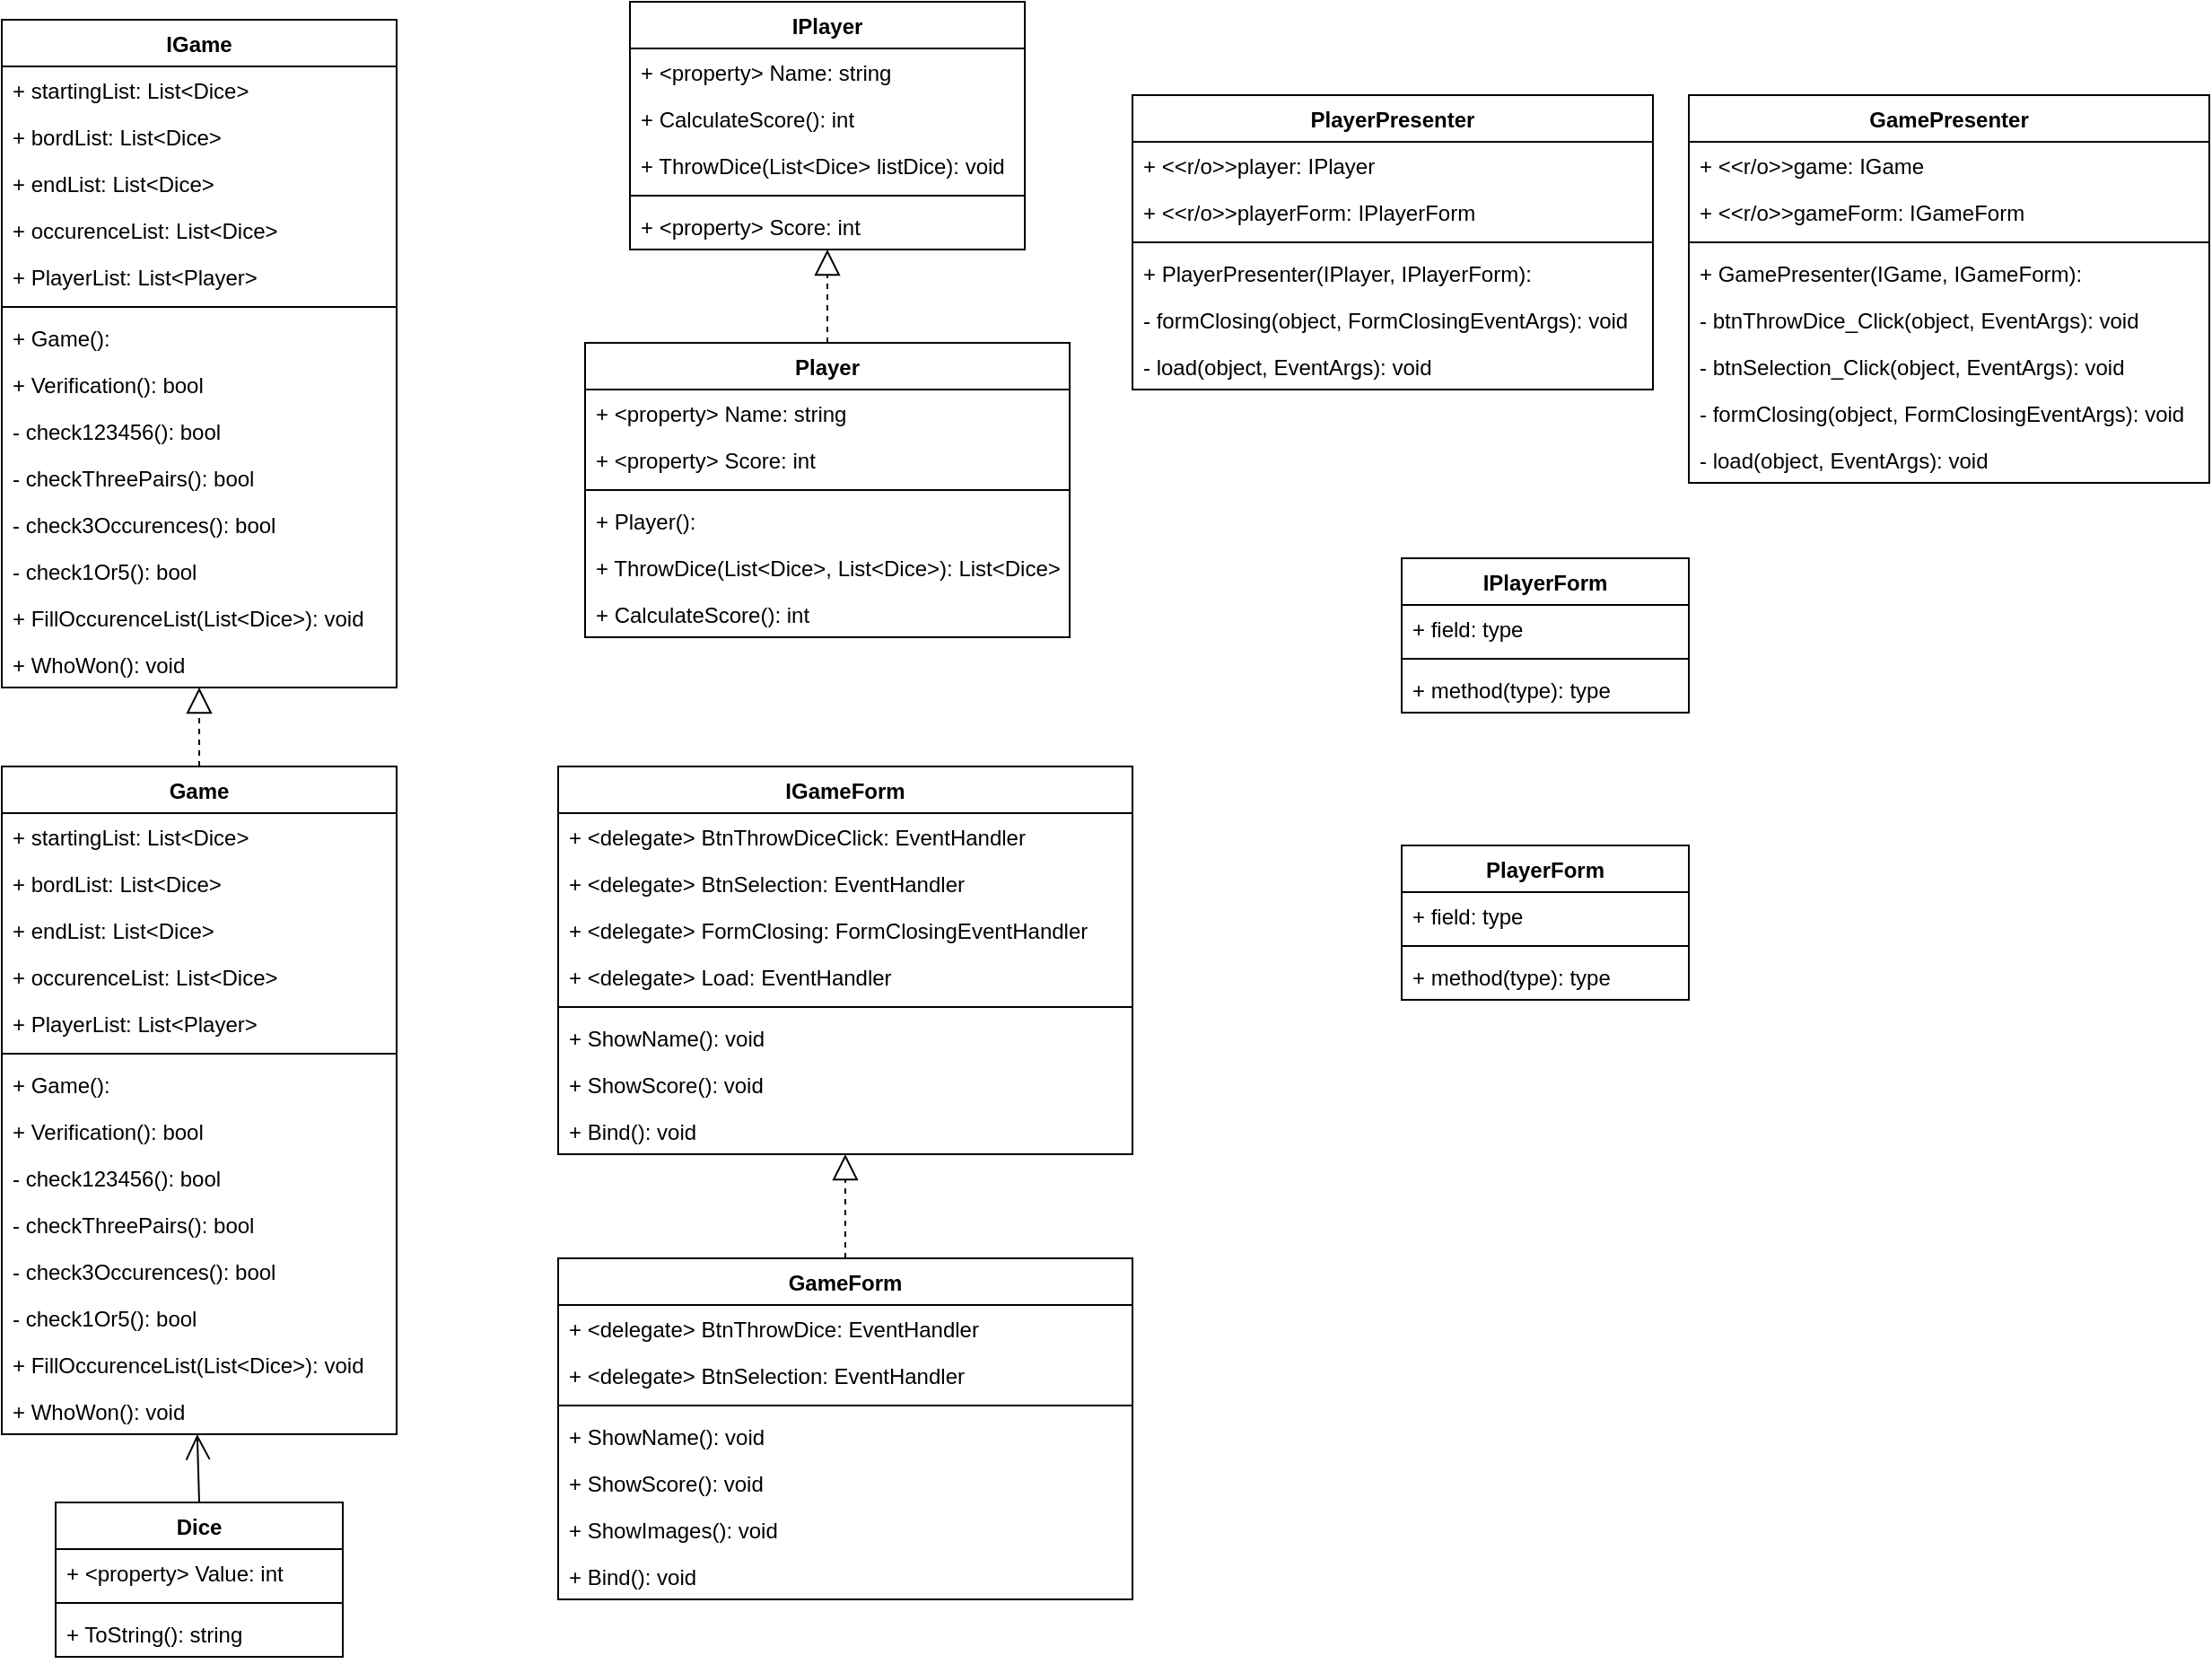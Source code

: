 <mxfile version="13.8.8" type="github">
  <diagram id="qQfjfm-oHS9DH0eHqmXs" name="Page-1">
    <mxGraphModel dx="2272" dy="772" grid="1" gridSize="10" guides="1" tooltips="1" connect="1" arrows="1" fold="1" page="1" pageScale="1" pageWidth="850" pageHeight="1100" math="0" shadow="0">
      <root>
        <mxCell id="0" />
        <mxCell id="1" parent="0" />
        <mxCell id="DK98vXySTi38gPI4KngA-1" value="Player" style="swimlane;fontStyle=1;align=center;verticalAlign=top;childLayout=stackLayout;horizontal=1;startSize=26;horizontalStack=0;resizeParent=1;resizeParentMax=0;resizeLast=0;collapsible=1;marginBottom=0;" parent="1" vertex="1">
          <mxGeometry x="-5" y="230" width="270" height="164" as="geometry" />
        </mxCell>
        <mxCell id="MCRDOAd1EBx_gKs5K0gs-5" value="+ &lt;property&gt; Name: string" style="text;strokeColor=none;fillColor=none;align=left;verticalAlign=top;spacingLeft=4;spacingRight=4;overflow=hidden;rotatable=0;points=[[0,0.5],[1,0.5]];portConstraint=eastwest;" parent="DK98vXySTi38gPI4KngA-1" vertex="1">
          <mxGeometry y="26" width="270" height="26" as="geometry" />
        </mxCell>
        <mxCell id="MCRDOAd1EBx_gKs5K0gs-8" value="+ &lt;property&gt; Score: int" style="text;strokeColor=none;fillColor=none;align=left;verticalAlign=top;spacingLeft=4;spacingRight=4;overflow=hidden;rotatable=0;points=[[0,0.5],[1,0.5]];portConstraint=eastwest;" parent="DK98vXySTi38gPI4KngA-1" vertex="1">
          <mxGeometry y="52" width="270" height="26" as="geometry" />
        </mxCell>
        <mxCell id="DK98vXySTi38gPI4KngA-3" value="" style="line;strokeWidth=1;fillColor=none;align=left;verticalAlign=middle;spacingTop=-1;spacingLeft=3;spacingRight=3;rotatable=0;labelPosition=right;points=[];portConstraint=eastwest;" parent="DK98vXySTi38gPI4KngA-1" vertex="1">
          <mxGeometry y="78" width="270" height="8" as="geometry" />
        </mxCell>
        <mxCell id="9WDeXMwAegVQmqadnwLU-5" value="+ Player(): " style="text;strokeColor=none;fillColor=none;align=left;verticalAlign=top;spacingLeft=4;spacingRight=4;overflow=hidden;rotatable=0;points=[[0,0.5],[1,0.5]];portConstraint=eastwest;" vertex="1" parent="DK98vXySTi38gPI4KngA-1">
          <mxGeometry y="86" width="270" height="26" as="geometry" />
        </mxCell>
        <mxCell id="DK98vXySTi38gPI4KngA-4" value="+ ThrowDice(List&lt;Dice&gt;, List&lt;Dice&gt;): List&lt;Dice&gt;" style="text;strokeColor=none;fillColor=none;align=left;verticalAlign=top;spacingLeft=4;spacingRight=4;overflow=hidden;rotatable=0;points=[[0,0.5],[1,0.5]];portConstraint=eastwest;" parent="DK98vXySTi38gPI4KngA-1" vertex="1">
          <mxGeometry y="112" width="270" height="26" as="geometry" />
        </mxCell>
        <mxCell id="MCRDOAd1EBx_gKs5K0gs-7" value="+ CalculateScore(): int" style="text;strokeColor=none;fillColor=none;align=left;verticalAlign=top;spacingLeft=4;spacingRight=4;overflow=hidden;rotatable=0;points=[[0,0.5],[1,0.5]];portConstraint=eastwest;" parent="DK98vXySTi38gPI4KngA-1" vertex="1">
          <mxGeometry y="138" width="270" height="26" as="geometry" />
        </mxCell>
        <mxCell id="DK98vXySTi38gPI4KngA-5" value="IPlayerForm" style="swimlane;fontStyle=1;align=center;verticalAlign=top;childLayout=stackLayout;horizontal=1;startSize=26;horizontalStack=0;resizeParent=1;resizeParentMax=0;resizeLast=0;collapsible=1;marginBottom=0;" parent="1" vertex="1">
          <mxGeometry x="450" y="350" width="160" height="86" as="geometry" />
        </mxCell>
        <mxCell id="DK98vXySTi38gPI4KngA-6" value="+ field: type" style="text;strokeColor=none;fillColor=none;align=left;verticalAlign=top;spacingLeft=4;spacingRight=4;overflow=hidden;rotatable=0;points=[[0,0.5],[1,0.5]];portConstraint=eastwest;" parent="DK98vXySTi38gPI4KngA-5" vertex="1">
          <mxGeometry y="26" width="160" height="26" as="geometry" />
        </mxCell>
        <mxCell id="DK98vXySTi38gPI4KngA-7" value="" style="line;strokeWidth=1;fillColor=none;align=left;verticalAlign=middle;spacingTop=-1;spacingLeft=3;spacingRight=3;rotatable=0;labelPosition=right;points=[];portConstraint=eastwest;" parent="DK98vXySTi38gPI4KngA-5" vertex="1">
          <mxGeometry y="52" width="160" height="8" as="geometry" />
        </mxCell>
        <mxCell id="DK98vXySTi38gPI4KngA-8" value="+ method(type): type" style="text;strokeColor=none;fillColor=none;align=left;verticalAlign=top;spacingLeft=4;spacingRight=4;overflow=hidden;rotatable=0;points=[[0,0.5],[1,0.5]];portConstraint=eastwest;" parent="DK98vXySTi38gPI4KngA-5" vertex="1">
          <mxGeometry y="60" width="160" height="26" as="geometry" />
        </mxCell>
        <mxCell id="DK98vXySTi38gPI4KngA-9" value="Dice" style="swimlane;fontStyle=1;align=center;verticalAlign=top;childLayout=stackLayout;horizontal=1;startSize=26;horizontalStack=0;resizeParent=1;resizeParentMax=0;resizeLast=0;collapsible=1;marginBottom=0;" parent="1" vertex="1">
          <mxGeometry x="-300" y="876" width="160" height="86" as="geometry" />
        </mxCell>
        <mxCell id="DK98vXySTi38gPI4KngA-10" value="+ &lt;property&gt; Value: int" style="text;strokeColor=none;fillColor=none;align=left;verticalAlign=top;spacingLeft=4;spacingRight=4;overflow=hidden;rotatable=0;points=[[0,0.5],[1,0.5]];portConstraint=eastwest;" parent="DK98vXySTi38gPI4KngA-9" vertex="1">
          <mxGeometry y="26" width="160" height="26" as="geometry" />
        </mxCell>
        <mxCell id="DK98vXySTi38gPI4KngA-11" value="" style="line;strokeWidth=1;fillColor=none;align=left;verticalAlign=middle;spacingTop=-1;spacingLeft=3;spacingRight=3;rotatable=0;labelPosition=right;points=[];portConstraint=eastwest;" parent="DK98vXySTi38gPI4KngA-9" vertex="1">
          <mxGeometry y="52" width="160" height="8" as="geometry" />
        </mxCell>
        <mxCell id="DK98vXySTi38gPI4KngA-12" value="+ ToString(): string" style="text;strokeColor=none;fillColor=none;align=left;verticalAlign=top;spacingLeft=4;spacingRight=4;overflow=hidden;rotatable=0;points=[[0,0.5],[1,0.5]];portConstraint=eastwest;" parent="DK98vXySTi38gPI4KngA-9" vertex="1">
          <mxGeometry y="60" width="160" height="26" as="geometry" />
        </mxCell>
        <mxCell id="DK98vXySTi38gPI4KngA-21" value="IGameForm" style="swimlane;fontStyle=1;align=center;verticalAlign=top;childLayout=stackLayout;horizontal=1;startSize=26;horizontalStack=0;resizeParent=1;resizeParentMax=0;resizeLast=0;collapsible=1;marginBottom=0;" parent="1" vertex="1">
          <mxGeometry x="-20" y="466" width="320" height="216" as="geometry" />
        </mxCell>
        <mxCell id="DK98vXySTi38gPI4KngA-22" value="+ &lt;delegate&gt; BtnThrowDiceClick: EventHandler" style="text;strokeColor=none;fillColor=none;align=left;verticalAlign=top;spacingLeft=4;spacingRight=4;overflow=hidden;rotatable=0;points=[[0,0.5],[1,0.5]];portConstraint=eastwest;" parent="DK98vXySTi38gPI4KngA-21" vertex="1">
          <mxGeometry y="26" width="320" height="26" as="geometry" />
        </mxCell>
        <mxCell id="9WDeXMwAegVQmqadnwLU-35" value="+ &lt;delegate&gt; BtnSelection: EventHandler" style="text;strokeColor=none;fillColor=none;align=left;verticalAlign=top;spacingLeft=4;spacingRight=4;overflow=hidden;rotatable=0;points=[[0,0.5],[1,0.5]];portConstraint=eastwest;" vertex="1" parent="DK98vXySTi38gPI4KngA-21">
          <mxGeometry y="52" width="320" height="26" as="geometry" />
        </mxCell>
        <mxCell id="9WDeXMwAegVQmqadnwLU-33" value="+ &lt;delegate&gt; FormClosing: FormClosingEventHandler" style="text;strokeColor=none;fillColor=none;align=left;verticalAlign=top;spacingLeft=4;spacingRight=4;overflow=hidden;rotatable=0;points=[[0,0.5],[1,0.5]];portConstraint=eastwest;" vertex="1" parent="DK98vXySTi38gPI4KngA-21">
          <mxGeometry y="78" width="320" height="26" as="geometry" />
        </mxCell>
        <mxCell id="9WDeXMwAegVQmqadnwLU-34" value="+ &lt;delegate&gt; Load: EventHandler" style="text;strokeColor=none;fillColor=none;align=left;verticalAlign=top;spacingLeft=4;spacingRight=4;overflow=hidden;rotatable=0;points=[[0,0.5],[1,0.5]];portConstraint=eastwest;" vertex="1" parent="DK98vXySTi38gPI4KngA-21">
          <mxGeometry y="104" width="320" height="26" as="geometry" />
        </mxCell>
        <mxCell id="DK98vXySTi38gPI4KngA-23" value="" style="line;strokeWidth=1;fillColor=none;align=left;verticalAlign=middle;spacingTop=-1;spacingLeft=3;spacingRight=3;rotatable=0;labelPosition=right;points=[];portConstraint=eastwest;" parent="DK98vXySTi38gPI4KngA-21" vertex="1">
          <mxGeometry y="130" width="320" height="8" as="geometry" />
        </mxCell>
        <mxCell id="DK98vXySTi38gPI4KngA-24" value="+ ShowName(): void" style="text;strokeColor=none;fillColor=none;align=left;verticalAlign=top;spacingLeft=4;spacingRight=4;overflow=hidden;rotatable=0;points=[[0,0.5],[1,0.5]];portConstraint=eastwest;" parent="DK98vXySTi38gPI4KngA-21" vertex="1">
          <mxGeometry y="138" width="320" height="26" as="geometry" />
        </mxCell>
        <mxCell id="9WDeXMwAegVQmqadnwLU-36" value="+ ShowScore(): void" style="text;strokeColor=none;fillColor=none;align=left;verticalAlign=top;spacingLeft=4;spacingRight=4;overflow=hidden;rotatable=0;points=[[0,0.5],[1,0.5]];portConstraint=eastwest;" vertex="1" parent="DK98vXySTi38gPI4KngA-21">
          <mxGeometry y="164" width="320" height="26" as="geometry" />
        </mxCell>
        <mxCell id="9WDeXMwAegVQmqadnwLU-57" value="+ Bind(): void" style="text;strokeColor=none;fillColor=none;align=left;verticalAlign=top;spacingLeft=4;spacingRight=4;overflow=hidden;rotatable=0;points=[[0,0.5],[1,0.5]];portConstraint=eastwest;" vertex="1" parent="DK98vXySTi38gPI4KngA-21">
          <mxGeometry y="190" width="320" height="26" as="geometry" />
        </mxCell>
        <mxCell id="DK98vXySTi38gPI4KngA-25" value="PlayerForm" style="swimlane;fontStyle=1;align=center;verticalAlign=top;childLayout=stackLayout;horizontal=1;startSize=26;horizontalStack=0;resizeParent=1;resizeParentMax=0;resizeLast=0;collapsible=1;marginBottom=0;" parent="1" vertex="1">
          <mxGeometry x="450" y="510" width="160" height="86" as="geometry" />
        </mxCell>
        <mxCell id="DK98vXySTi38gPI4KngA-26" value="+ field: type" style="text;strokeColor=none;fillColor=none;align=left;verticalAlign=top;spacingLeft=4;spacingRight=4;overflow=hidden;rotatable=0;points=[[0,0.5],[1,0.5]];portConstraint=eastwest;" parent="DK98vXySTi38gPI4KngA-25" vertex="1">
          <mxGeometry y="26" width="160" height="26" as="geometry" />
        </mxCell>
        <mxCell id="DK98vXySTi38gPI4KngA-27" value="" style="line;strokeWidth=1;fillColor=none;align=left;verticalAlign=middle;spacingTop=-1;spacingLeft=3;spacingRight=3;rotatable=0;labelPosition=right;points=[];portConstraint=eastwest;" parent="DK98vXySTi38gPI4KngA-25" vertex="1">
          <mxGeometry y="52" width="160" height="8" as="geometry" />
        </mxCell>
        <mxCell id="DK98vXySTi38gPI4KngA-28" value="+ method(type): type" style="text;strokeColor=none;fillColor=none;align=left;verticalAlign=top;spacingLeft=4;spacingRight=4;overflow=hidden;rotatable=0;points=[[0,0.5],[1,0.5]];portConstraint=eastwest;" parent="DK98vXySTi38gPI4KngA-25" vertex="1">
          <mxGeometry y="60" width="160" height="26" as="geometry" />
        </mxCell>
        <mxCell id="DK98vXySTi38gPI4KngA-33" value="IPlayer" style="swimlane;fontStyle=1;align=center;verticalAlign=top;childLayout=stackLayout;horizontal=1;startSize=26;horizontalStack=0;resizeParent=1;resizeParentMax=0;resizeLast=0;collapsible=1;marginBottom=0;" parent="1" vertex="1">
          <mxGeometry x="20" y="40" width="220" height="138" as="geometry" />
        </mxCell>
        <mxCell id="MCRDOAd1EBx_gKs5K0gs-9" value="+ &lt;property&gt; Name: string" style="text;strokeColor=none;fillColor=none;align=left;verticalAlign=top;spacingLeft=4;spacingRight=4;overflow=hidden;rotatable=0;points=[[0,0.5],[1,0.5]];portConstraint=eastwest;" parent="DK98vXySTi38gPI4KngA-33" vertex="1">
          <mxGeometry y="26" width="220" height="26" as="geometry" />
        </mxCell>
        <mxCell id="MCRDOAd1EBx_gKs5K0gs-13" value="+ CalculateScore(): int" style="text;strokeColor=none;fillColor=none;align=left;verticalAlign=top;spacingLeft=4;spacingRight=4;overflow=hidden;rotatable=0;points=[[0,0.5],[1,0.5]];portConstraint=eastwest;" parent="DK98vXySTi38gPI4KngA-33" vertex="1">
          <mxGeometry y="52" width="220" height="26" as="geometry" />
        </mxCell>
        <mxCell id="MCRDOAd1EBx_gKs5K0gs-12" value="+ ThrowDice(List&lt;Dice&gt; listDice): void" style="text;strokeColor=none;fillColor=none;align=left;verticalAlign=top;spacingLeft=4;spacingRight=4;overflow=hidden;rotatable=0;points=[[0,0.5],[1,0.5]];portConstraint=eastwest;" parent="DK98vXySTi38gPI4KngA-33" vertex="1">
          <mxGeometry y="78" width="220" height="26" as="geometry" />
        </mxCell>
        <mxCell id="MCRDOAd1EBx_gKs5K0gs-11" value="" style="line;strokeWidth=1;fillColor=none;align=left;verticalAlign=middle;spacingTop=-1;spacingLeft=3;spacingRight=3;rotatable=0;labelPosition=right;points=[];portConstraint=eastwest;" parent="DK98vXySTi38gPI4KngA-33" vertex="1">
          <mxGeometry y="104" width="220" height="8" as="geometry" />
        </mxCell>
        <mxCell id="MCRDOAd1EBx_gKs5K0gs-10" value="+ &lt;property&gt; Score: int" style="text;strokeColor=none;fillColor=none;align=left;verticalAlign=top;spacingLeft=4;spacingRight=4;overflow=hidden;rotatable=0;points=[[0,0.5],[1,0.5]];portConstraint=eastwest;" parent="DK98vXySTi38gPI4KngA-33" vertex="1">
          <mxGeometry y="112" width="220" height="26" as="geometry" />
        </mxCell>
        <mxCell id="DK98vXySTi38gPI4KngA-38" value="GamePresenter" style="swimlane;fontStyle=1;align=center;verticalAlign=top;childLayout=stackLayout;horizontal=1;startSize=26;horizontalStack=0;resizeParent=1;resizeParentMax=0;resizeLast=0;collapsible=1;marginBottom=0;" parent="1" vertex="1">
          <mxGeometry x="610" y="92" width="290" height="216" as="geometry" />
        </mxCell>
        <mxCell id="DK98vXySTi38gPI4KngA-39" value="+ &lt;&lt;r/o&gt;&gt;game: IGame" style="text;strokeColor=none;fillColor=none;align=left;verticalAlign=top;spacingLeft=4;spacingRight=4;overflow=hidden;rotatable=0;points=[[0,0.5],[1,0.5]];portConstraint=eastwest;" parent="DK98vXySTi38gPI4KngA-38" vertex="1">
          <mxGeometry y="26" width="290" height="26" as="geometry" />
        </mxCell>
        <mxCell id="9WDeXMwAegVQmqadnwLU-51" value="+ &lt;&lt;r/o&gt;&gt;gameForm: IGameForm" style="text;strokeColor=none;fillColor=none;align=left;verticalAlign=top;spacingLeft=4;spacingRight=4;overflow=hidden;rotatable=0;points=[[0,0.5],[1,0.5]];portConstraint=eastwest;" vertex="1" parent="DK98vXySTi38gPI4KngA-38">
          <mxGeometry y="52" width="290" height="26" as="geometry" />
        </mxCell>
        <mxCell id="DK98vXySTi38gPI4KngA-40" value="" style="line;strokeWidth=1;fillColor=none;align=left;verticalAlign=middle;spacingTop=-1;spacingLeft=3;spacingRight=3;rotatable=0;labelPosition=right;points=[];portConstraint=eastwest;" parent="DK98vXySTi38gPI4KngA-38" vertex="1">
          <mxGeometry y="78" width="290" height="8" as="geometry" />
        </mxCell>
        <mxCell id="DK98vXySTi38gPI4KngA-41" value="+ GamePresenter(IGame, IGameForm): " style="text;strokeColor=none;fillColor=none;align=left;verticalAlign=top;spacingLeft=4;spacingRight=4;overflow=hidden;rotatable=0;points=[[0,0.5],[1,0.5]];portConstraint=eastwest;" parent="DK98vXySTi38gPI4KngA-38" vertex="1">
          <mxGeometry y="86" width="290" height="26" as="geometry" />
        </mxCell>
        <mxCell id="9WDeXMwAegVQmqadnwLU-52" value="- btnThrowDice_Click(object, EventArgs): void" style="text;strokeColor=none;fillColor=none;align=left;verticalAlign=top;spacingLeft=4;spacingRight=4;overflow=hidden;rotatable=0;points=[[0,0.5],[1,0.5]];portConstraint=eastwest;" vertex="1" parent="DK98vXySTi38gPI4KngA-38">
          <mxGeometry y="112" width="290" height="26" as="geometry" />
        </mxCell>
        <mxCell id="9WDeXMwAegVQmqadnwLU-53" value="- btnSelection_Click(object, EventArgs): void" style="text;strokeColor=none;fillColor=none;align=left;verticalAlign=top;spacingLeft=4;spacingRight=4;overflow=hidden;rotatable=0;points=[[0,0.5],[1,0.5]];portConstraint=eastwest;" vertex="1" parent="DK98vXySTi38gPI4KngA-38">
          <mxGeometry y="138" width="290" height="26" as="geometry" />
        </mxCell>
        <mxCell id="9WDeXMwAegVQmqadnwLU-54" value="- formClosing(object, FormClosingEventArgs): void" style="text;strokeColor=none;fillColor=none;align=left;verticalAlign=top;spacingLeft=4;spacingRight=4;overflow=hidden;rotatable=0;points=[[0,0.5],[1,0.5]];portConstraint=eastwest;" vertex="1" parent="DK98vXySTi38gPI4KngA-38">
          <mxGeometry y="164" width="290" height="26" as="geometry" />
        </mxCell>
        <mxCell id="9WDeXMwAegVQmqadnwLU-55" value="- load(object, EventArgs): void" style="text;strokeColor=none;fillColor=none;align=left;verticalAlign=top;spacingLeft=4;spacingRight=4;overflow=hidden;rotatable=0;points=[[0,0.5],[1,0.5]];portConstraint=eastwest;" vertex="1" parent="DK98vXySTi38gPI4KngA-38">
          <mxGeometry y="190" width="290" height="26" as="geometry" />
        </mxCell>
        <mxCell id="MCRDOAd1EBx_gKs5K0gs-1" value="Game" style="swimlane;fontStyle=1;align=center;verticalAlign=top;childLayout=stackLayout;horizontal=1;startSize=26;horizontalStack=0;resizeParent=1;resizeParentMax=0;resizeLast=0;collapsible=1;marginBottom=0;" parent="1" vertex="1">
          <mxGeometry x="-330" y="466" width="220" height="372" as="geometry" />
        </mxCell>
        <mxCell id="MCRDOAd1EBx_gKs5K0gs-2" value="+ startingList: List&lt;Dice&gt;" style="text;strokeColor=none;fillColor=none;align=left;verticalAlign=top;spacingLeft=4;spacingRight=4;overflow=hidden;rotatable=0;points=[[0,0.5],[1,0.5]];portConstraint=eastwest;" parent="MCRDOAd1EBx_gKs5K0gs-1" vertex="1">
          <mxGeometry y="26" width="220" height="26" as="geometry" />
        </mxCell>
        <mxCell id="9WDeXMwAegVQmqadnwLU-1" value="+ bordList: List&lt;Dice&gt;" style="text;strokeColor=none;fillColor=none;align=left;verticalAlign=top;spacingLeft=4;spacingRight=4;overflow=hidden;rotatable=0;points=[[0,0.5],[1,0.5]];portConstraint=eastwest;" vertex="1" parent="MCRDOAd1EBx_gKs5K0gs-1">
          <mxGeometry y="52" width="220" height="26" as="geometry" />
        </mxCell>
        <mxCell id="9WDeXMwAegVQmqadnwLU-2" value="+ endList: List&lt;Dice&gt;" style="text;strokeColor=none;fillColor=none;align=left;verticalAlign=top;spacingLeft=4;spacingRight=4;overflow=hidden;rotatable=0;points=[[0,0.5],[1,0.5]];portConstraint=eastwest;" vertex="1" parent="MCRDOAd1EBx_gKs5K0gs-1">
          <mxGeometry y="78" width="220" height="26" as="geometry" />
        </mxCell>
        <mxCell id="9WDeXMwAegVQmqadnwLU-3" value="+ occurenceList: List&lt;Dice&gt;" style="text;strokeColor=none;fillColor=none;align=left;verticalAlign=top;spacingLeft=4;spacingRight=4;overflow=hidden;rotatable=0;points=[[0,0.5],[1,0.5]];portConstraint=eastwest;" vertex="1" parent="MCRDOAd1EBx_gKs5K0gs-1">
          <mxGeometry y="104" width="220" height="26" as="geometry" />
        </mxCell>
        <mxCell id="9WDeXMwAegVQmqadnwLU-12" value="+ PlayerList: List&lt;Player&gt;" style="text;strokeColor=none;fillColor=none;align=left;verticalAlign=top;spacingLeft=4;spacingRight=4;overflow=hidden;rotatable=0;points=[[0,0.5],[1,0.5]];portConstraint=eastwest;" vertex="1" parent="MCRDOAd1EBx_gKs5K0gs-1">
          <mxGeometry y="130" width="220" height="26" as="geometry" />
        </mxCell>
        <mxCell id="MCRDOAd1EBx_gKs5K0gs-3" value="" style="line;strokeWidth=1;fillColor=none;align=left;verticalAlign=middle;spacingTop=-1;spacingLeft=3;spacingRight=3;rotatable=0;labelPosition=right;points=[];portConstraint=eastwest;" parent="MCRDOAd1EBx_gKs5K0gs-1" vertex="1">
          <mxGeometry y="156" width="220" height="8" as="geometry" />
        </mxCell>
        <mxCell id="MCRDOAd1EBx_gKs5K0gs-4" value="+ Game():" style="text;strokeColor=none;fillColor=none;align=left;verticalAlign=top;spacingLeft=4;spacingRight=4;overflow=hidden;rotatable=0;points=[[0,0.5],[1,0.5]];portConstraint=eastwest;" parent="MCRDOAd1EBx_gKs5K0gs-1" vertex="1">
          <mxGeometry y="164" width="220" height="26" as="geometry" />
        </mxCell>
        <mxCell id="9WDeXMwAegVQmqadnwLU-4" value="+ Verification(): bool" style="text;strokeColor=none;fillColor=none;align=left;verticalAlign=top;spacingLeft=4;spacingRight=4;overflow=hidden;rotatable=0;points=[[0,0.5],[1,0.5]];portConstraint=eastwest;" vertex="1" parent="MCRDOAd1EBx_gKs5K0gs-1">
          <mxGeometry y="190" width="220" height="26" as="geometry" />
        </mxCell>
        <mxCell id="9WDeXMwAegVQmqadnwLU-6" value="- check123456(): bool" style="text;strokeColor=none;fillColor=none;align=left;verticalAlign=top;spacingLeft=4;spacingRight=4;overflow=hidden;rotatable=0;points=[[0,0.5],[1,0.5]];portConstraint=eastwest;" vertex="1" parent="MCRDOAd1EBx_gKs5K0gs-1">
          <mxGeometry y="216" width="220" height="26" as="geometry" />
        </mxCell>
        <mxCell id="9WDeXMwAegVQmqadnwLU-7" value="- checkThreePairs(): bool" style="text;strokeColor=none;fillColor=none;align=left;verticalAlign=top;spacingLeft=4;spacingRight=4;overflow=hidden;rotatable=0;points=[[0,0.5],[1,0.5]];portConstraint=eastwest;" vertex="1" parent="MCRDOAd1EBx_gKs5K0gs-1">
          <mxGeometry y="242" width="220" height="26" as="geometry" />
        </mxCell>
        <mxCell id="9WDeXMwAegVQmqadnwLU-8" value="- check3Occurences(): bool" style="text;strokeColor=none;fillColor=none;align=left;verticalAlign=top;spacingLeft=4;spacingRight=4;overflow=hidden;rotatable=0;points=[[0,0.5],[1,0.5]];portConstraint=eastwest;" vertex="1" parent="MCRDOAd1EBx_gKs5K0gs-1">
          <mxGeometry y="268" width="220" height="26" as="geometry" />
        </mxCell>
        <mxCell id="9WDeXMwAegVQmqadnwLU-9" value="- check1Or5(): bool" style="text;strokeColor=none;fillColor=none;align=left;verticalAlign=top;spacingLeft=4;spacingRight=4;overflow=hidden;rotatable=0;points=[[0,0.5],[1,0.5]];portConstraint=eastwest;" vertex="1" parent="MCRDOAd1EBx_gKs5K0gs-1">
          <mxGeometry y="294" width="220" height="26" as="geometry" />
        </mxCell>
        <mxCell id="9WDeXMwAegVQmqadnwLU-10" value="+ FillOccurenceList(List&lt;Dice&gt;): void" style="text;strokeColor=none;fillColor=none;align=left;verticalAlign=top;spacingLeft=4;spacingRight=4;overflow=hidden;rotatable=0;points=[[0,0.5],[1,0.5]];portConstraint=eastwest;" vertex="1" parent="MCRDOAd1EBx_gKs5K0gs-1">
          <mxGeometry y="320" width="220" height="26" as="geometry" />
        </mxCell>
        <mxCell id="9WDeXMwAegVQmqadnwLU-11" value="+ WhoWon(): void" style="text;strokeColor=none;fillColor=none;align=left;verticalAlign=top;spacingLeft=4;spacingRight=4;overflow=hidden;rotatable=0;points=[[0,0.5],[1,0.5]];portConstraint=eastwest;" vertex="1" parent="MCRDOAd1EBx_gKs5K0gs-1">
          <mxGeometry y="346" width="220" height="26" as="geometry" />
        </mxCell>
        <mxCell id="MCRDOAd1EBx_gKs5K0gs-15" value="" style="endArrow=block;dashed=1;endFill=0;endSize=12;html=1;exitX=0.5;exitY=0;exitDx=0;exitDy=0;" parent="1" source="DK98vXySTi38gPI4KngA-1" target="MCRDOAd1EBx_gKs5K0gs-10" edge="1">
          <mxGeometry width="160" relative="1" as="geometry">
            <mxPoint x="180" y="360" as="sourcePoint" />
            <mxPoint x="340" y="360" as="targetPoint" />
          </mxGeometry>
        </mxCell>
        <mxCell id="9WDeXMwAegVQmqadnwLU-16" value="" style="endArrow=open;endFill=1;endSize=12;html=1;exitX=0.5;exitY=0;exitDx=0;exitDy=0;entryX=0.495;entryY=1;entryDx=0;entryDy=0;entryPerimeter=0;" edge="1" parent="1" source="DK98vXySTi38gPI4KngA-9" target="9WDeXMwAegVQmqadnwLU-11">
          <mxGeometry width="160" relative="1" as="geometry">
            <mxPoint x="-160" y="876" as="sourcePoint" />
            <mxPoint y="876" as="targetPoint" />
          </mxGeometry>
        </mxCell>
        <mxCell id="9WDeXMwAegVQmqadnwLU-17" value="IGame" style="swimlane;fontStyle=1;align=center;verticalAlign=top;childLayout=stackLayout;horizontal=1;startSize=26;horizontalStack=0;resizeParent=1;resizeParentMax=0;resizeLast=0;collapsible=1;marginBottom=0;" vertex="1" parent="1">
          <mxGeometry x="-330" y="50" width="220" height="372" as="geometry" />
        </mxCell>
        <mxCell id="9WDeXMwAegVQmqadnwLU-18" value="+ startingList: List&lt;Dice&gt;" style="text;strokeColor=none;fillColor=none;align=left;verticalAlign=top;spacingLeft=4;spacingRight=4;overflow=hidden;rotatable=0;points=[[0,0.5],[1,0.5]];portConstraint=eastwest;" vertex="1" parent="9WDeXMwAegVQmqadnwLU-17">
          <mxGeometry y="26" width="220" height="26" as="geometry" />
        </mxCell>
        <mxCell id="9WDeXMwAegVQmqadnwLU-19" value="+ bordList: List&lt;Dice&gt;" style="text;strokeColor=none;fillColor=none;align=left;verticalAlign=top;spacingLeft=4;spacingRight=4;overflow=hidden;rotatable=0;points=[[0,0.5],[1,0.5]];portConstraint=eastwest;" vertex="1" parent="9WDeXMwAegVQmqadnwLU-17">
          <mxGeometry y="52" width="220" height="26" as="geometry" />
        </mxCell>
        <mxCell id="9WDeXMwAegVQmqadnwLU-20" value="+ endList: List&lt;Dice&gt;" style="text;strokeColor=none;fillColor=none;align=left;verticalAlign=top;spacingLeft=4;spacingRight=4;overflow=hidden;rotatable=0;points=[[0,0.5],[1,0.5]];portConstraint=eastwest;" vertex="1" parent="9WDeXMwAegVQmqadnwLU-17">
          <mxGeometry y="78" width="220" height="26" as="geometry" />
        </mxCell>
        <mxCell id="9WDeXMwAegVQmqadnwLU-21" value="+ occurenceList: List&lt;Dice&gt;" style="text;strokeColor=none;fillColor=none;align=left;verticalAlign=top;spacingLeft=4;spacingRight=4;overflow=hidden;rotatable=0;points=[[0,0.5],[1,0.5]];portConstraint=eastwest;" vertex="1" parent="9WDeXMwAegVQmqadnwLU-17">
          <mxGeometry y="104" width="220" height="26" as="geometry" />
        </mxCell>
        <mxCell id="9WDeXMwAegVQmqadnwLU-22" value="+ PlayerList: List&lt;Player&gt;" style="text;strokeColor=none;fillColor=none;align=left;verticalAlign=top;spacingLeft=4;spacingRight=4;overflow=hidden;rotatable=0;points=[[0,0.5],[1,0.5]];portConstraint=eastwest;" vertex="1" parent="9WDeXMwAegVQmqadnwLU-17">
          <mxGeometry y="130" width="220" height="26" as="geometry" />
        </mxCell>
        <mxCell id="9WDeXMwAegVQmqadnwLU-23" value="" style="line;strokeWidth=1;fillColor=none;align=left;verticalAlign=middle;spacingTop=-1;spacingLeft=3;spacingRight=3;rotatable=0;labelPosition=right;points=[];portConstraint=eastwest;" vertex="1" parent="9WDeXMwAegVQmqadnwLU-17">
          <mxGeometry y="156" width="220" height="8" as="geometry" />
        </mxCell>
        <mxCell id="9WDeXMwAegVQmqadnwLU-24" value="+ Game():" style="text;strokeColor=none;fillColor=none;align=left;verticalAlign=top;spacingLeft=4;spacingRight=4;overflow=hidden;rotatable=0;points=[[0,0.5],[1,0.5]];portConstraint=eastwest;" vertex="1" parent="9WDeXMwAegVQmqadnwLU-17">
          <mxGeometry y="164" width="220" height="26" as="geometry" />
        </mxCell>
        <mxCell id="9WDeXMwAegVQmqadnwLU-25" value="+ Verification(): bool" style="text;strokeColor=none;fillColor=none;align=left;verticalAlign=top;spacingLeft=4;spacingRight=4;overflow=hidden;rotatable=0;points=[[0,0.5],[1,0.5]];portConstraint=eastwest;" vertex="1" parent="9WDeXMwAegVQmqadnwLU-17">
          <mxGeometry y="190" width="220" height="26" as="geometry" />
        </mxCell>
        <mxCell id="9WDeXMwAegVQmqadnwLU-26" value="- check123456(): bool" style="text;strokeColor=none;fillColor=none;align=left;verticalAlign=top;spacingLeft=4;spacingRight=4;overflow=hidden;rotatable=0;points=[[0,0.5],[1,0.5]];portConstraint=eastwest;" vertex="1" parent="9WDeXMwAegVQmqadnwLU-17">
          <mxGeometry y="216" width="220" height="26" as="geometry" />
        </mxCell>
        <mxCell id="9WDeXMwAegVQmqadnwLU-27" value="- checkThreePairs(): bool" style="text;strokeColor=none;fillColor=none;align=left;verticalAlign=top;spacingLeft=4;spacingRight=4;overflow=hidden;rotatable=0;points=[[0,0.5],[1,0.5]];portConstraint=eastwest;" vertex="1" parent="9WDeXMwAegVQmqadnwLU-17">
          <mxGeometry y="242" width="220" height="26" as="geometry" />
        </mxCell>
        <mxCell id="9WDeXMwAegVQmqadnwLU-28" value="- check3Occurences(): bool" style="text;strokeColor=none;fillColor=none;align=left;verticalAlign=top;spacingLeft=4;spacingRight=4;overflow=hidden;rotatable=0;points=[[0,0.5],[1,0.5]];portConstraint=eastwest;" vertex="1" parent="9WDeXMwAegVQmqadnwLU-17">
          <mxGeometry y="268" width="220" height="26" as="geometry" />
        </mxCell>
        <mxCell id="9WDeXMwAegVQmqadnwLU-29" value="- check1Or5(): bool" style="text;strokeColor=none;fillColor=none;align=left;verticalAlign=top;spacingLeft=4;spacingRight=4;overflow=hidden;rotatable=0;points=[[0,0.5],[1,0.5]];portConstraint=eastwest;" vertex="1" parent="9WDeXMwAegVQmqadnwLU-17">
          <mxGeometry y="294" width="220" height="26" as="geometry" />
        </mxCell>
        <mxCell id="9WDeXMwAegVQmqadnwLU-30" value="+ FillOccurenceList(List&lt;Dice&gt;): void" style="text;strokeColor=none;fillColor=none;align=left;verticalAlign=top;spacingLeft=4;spacingRight=4;overflow=hidden;rotatable=0;points=[[0,0.5],[1,0.5]];portConstraint=eastwest;" vertex="1" parent="9WDeXMwAegVQmqadnwLU-17">
          <mxGeometry y="320" width="220" height="26" as="geometry" />
        </mxCell>
        <mxCell id="9WDeXMwAegVQmqadnwLU-31" value="+ WhoWon(): void" style="text;strokeColor=none;fillColor=none;align=left;verticalAlign=top;spacingLeft=4;spacingRight=4;overflow=hidden;rotatable=0;points=[[0,0.5],[1,0.5]];portConstraint=eastwest;" vertex="1" parent="9WDeXMwAegVQmqadnwLU-17">
          <mxGeometry y="346" width="220" height="26" as="geometry" />
        </mxCell>
        <mxCell id="9WDeXMwAegVQmqadnwLU-32" value="" style="endArrow=block;dashed=1;endFill=0;endSize=12;html=1;exitX=0.5;exitY=0;exitDx=0;exitDy=0;" edge="1" parent="1" source="MCRDOAd1EBx_gKs5K0gs-1" target="9WDeXMwAegVQmqadnwLU-31">
          <mxGeometry width="160" relative="1" as="geometry">
            <mxPoint x="230" y="874" as="sourcePoint" />
            <mxPoint x="390" y="874" as="targetPoint" />
          </mxGeometry>
        </mxCell>
        <mxCell id="9WDeXMwAegVQmqadnwLU-37" value="GameForm" style="swimlane;fontStyle=1;align=center;verticalAlign=top;childLayout=stackLayout;horizontal=1;startSize=26;horizontalStack=0;resizeParent=1;resizeParentMax=0;resizeLast=0;collapsible=1;marginBottom=0;" vertex="1" parent="1">
          <mxGeometry x="-20" y="740" width="320" height="190" as="geometry" />
        </mxCell>
        <mxCell id="9WDeXMwAegVQmqadnwLU-38" value="+ &lt;delegate&gt; BtnThrowDice: EventHandler" style="text;strokeColor=none;fillColor=none;align=left;verticalAlign=top;spacingLeft=4;spacingRight=4;overflow=hidden;rotatable=0;points=[[0,0.5],[1,0.5]];portConstraint=eastwest;" vertex="1" parent="9WDeXMwAegVQmqadnwLU-37">
          <mxGeometry y="26" width="320" height="26" as="geometry" />
        </mxCell>
        <mxCell id="9WDeXMwAegVQmqadnwLU-39" value="+ &lt;delegate&gt; BtnSelection: EventHandler" style="text;strokeColor=none;fillColor=none;align=left;verticalAlign=top;spacingLeft=4;spacingRight=4;overflow=hidden;rotatable=0;points=[[0,0.5],[1,0.5]];portConstraint=eastwest;" vertex="1" parent="9WDeXMwAegVQmqadnwLU-37">
          <mxGeometry y="52" width="320" height="26" as="geometry" />
        </mxCell>
        <mxCell id="9WDeXMwAegVQmqadnwLU-42" value="" style="line;strokeWidth=1;fillColor=none;align=left;verticalAlign=middle;spacingTop=-1;spacingLeft=3;spacingRight=3;rotatable=0;labelPosition=right;points=[];portConstraint=eastwest;" vertex="1" parent="9WDeXMwAegVQmqadnwLU-37">
          <mxGeometry y="78" width="320" height="8" as="geometry" />
        </mxCell>
        <mxCell id="9WDeXMwAegVQmqadnwLU-43" value="+ ShowName(): void" style="text;strokeColor=none;fillColor=none;align=left;verticalAlign=top;spacingLeft=4;spacingRight=4;overflow=hidden;rotatable=0;points=[[0,0.5],[1,0.5]];portConstraint=eastwest;" vertex="1" parent="9WDeXMwAegVQmqadnwLU-37">
          <mxGeometry y="86" width="320" height="26" as="geometry" />
        </mxCell>
        <mxCell id="9WDeXMwAegVQmqadnwLU-44" value="+ ShowScore(): void" style="text;strokeColor=none;fillColor=none;align=left;verticalAlign=top;spacingLeft=4;spacingRight=4;overflow=hidden;rotatable=0;points=[[0,0.5],[1,0.5]];portConstraint=eastwest;" vertex="1" parent="9WDeXMwAegVQmqadnwLU-37">
          <mxGeometry y="112" width="320" height="26" as="geometry" />
        </mxCell>
        <mxCell id="9WDeXMwAegVQmqadnwLU-45" value="+ ShowImages(): void" style="text;strokeColor=none;fillColor=none;align=left;verticalAlign=top;spacingLeft=4;spacingRight=4;overflow=hidden;rotatable=0;points=[[0,0.5],[1,0.5]];portConstraint=eastwest;" vertex="1" parent="9WDeXMwAegVQmqadnwLU-37">
          <mxGeometry y="138" width="320" height="26" as="geometry" />
        </mxCell>
        <mxCell id="9WDeXMwAegVQmqadnwLU-56" value="+ Bind(): void" style="text;strokeColor=none;fillColor=none;align=left;verticalAlign=top;spacingLeft=4;spacingRight=4;overflow=hidden;rotatable=0;points=[[0,0.5],[1,0.5]];portConstraint=eastwest;" vertex="1" parent="9WDeXMwAegVQmqadnwLU-37">
          <mxGeometry y="164" width="320" height="26" as="geometry" />
        </mxCell>
        <mxCell id="9WDeXMwAegVQmqadnwLU-46" value="" style="endArrow=block;dashed=1;endFill=0;endSize=12;html=1;exitX=0.5;exitY=0;exitDx=0;exitDy=0;" edge="1" parent="1" source="9WDeXMwAegVQmqadnwLU-37" target="DK98vXySTi38gPI4KngA-21">
          <mxGeometry width="160" relative="1" as="geometry">
            <mxPoint x="-240" y="688" as="sourcePoint" />
            <mxPoint x="200" y="710" as="targetPoint" />
          </mxGeometry>
        </mxCell>
        <mxCell id="9WDeXMwAegVQmqadnwLU-58" value="PlayerPresenter" style="swimlane;fontStyle=1;align=center;verticalAlign=top;childLayout=stackLayout;horizontal=1;startSize=26;horizontalStack=0;resizeParent=1;resizeParentMax=0;resizeLast=0;collapsible=1;marginBottom=0;" vertex="1" parent="1">
          <mxGeometry x="300" y="92" width="290" height="164" as="geometry" />
        </mxCell>
        <mxCell id="9WDeXMwAegVQmqadnwLU-59" value="+ &lt;&lt;r/o&gt;&gt;player: IPlayer" style="text;strokeColor=none;fillColor=none;align=left;verticalAlign=top;spacingLeft=4;spacingRight=4;overflow=hidden;rotatable=0;points=[[0,0.5],[1,0.5]];portConstraint=eastwest;" vertex="1" parent="9WDeXMwAegVQmqadnwLU-58">
          <mxGeometry y="26" width="290" height="26" as="geometry" />
        </mxCell>
        <mxCell id="9WDeXMwAegVQmqadnwLU-60" value="+ &lt;&lt;r/o&gt;&gt;playerForm: IPlayerForm" style="text;strokeColor=none;fillColor=none;align=left;verticalAlign=top;spacingLeft=4;spacingRight=4;overflow=hidden;rotatable=0;points=[[0,0.5],[1,0.5]];portConstraint=eastwest;" vertex="1" parent="9WDeXMwAegVQmqadnwLU-58">
          <mxGeometry y="52" width="290" height="26" as="geometry" />
        </mxCell>
        <mxCell id="9WDeXMwAegVQmqadnwLU-61" value="" style="line;strokeWidth=1;fillColor=none;align=left;verticalAlign=middle;spacingTop=-1;spacingLeft=3;spacingRight=3;rotatable=0;labelPosition=right;points=[];portConstraint=eastwest;" vertex="1" parent="9WDeXMwAegVQmqadnwLU-58">
          <mxGeometry y="78" width="290" height="8" as="geometry" />
        </mxCell>
        <mxCell id="9WDeXMwAegVQmqadnwLU-62" value="+ PlayerPresenter(IPlayer, IPlayerForm): " style="text;strokeColor=none;fillColor=none;align=left;verticalAlign=top;spacingLeft=4;spacingRight=4;overflow=hidden;rotatable=0;points=[[0,0.5],[1,0.5]];portConstraint=eastwest;" vertex="1" parent="9WDeXMwAegVQmqadnwLU-58">
          <mxGeometry y="86" width="290" height="26" as="geometry" />
        </mxCell>
        <mxCell id="9WDeXMwAegVQmqadnwLU-65" value="- formClosing(object, FormClosingEventArgs): void" style="text;strokeColor=none;fillColor=none;align=left;verticalAlign=top;spacingLeft=4;spacingRight=4;overflow=hidden;rotatable=0;points=[[0,0.5],[1,0.5]];portConstraint=eastwest;" vertex="1" parent="9WDeXMwAegVQmqadnwLU-58">
          <mxGeometry y="112" width="290" height="26" as="geometry" />
        </mxCell>
        <mxCell id="9WDeXMwAegVQmqadnwLU-66" value="- load(object, EventArgs): void" style="text;strokeColor=none;fillColor=none;align=left;verticalAlign=top;spacingLeft=4;spacingRight=4;overflow=hidden;rotatable=0;points=[[0,0.5],[1,0.5]];portConstraint=eastwest;" vertex="1" parent="9WDeXMwAegVQmqadnwLU-58">
          <mxGeometry y="138" width="290" height="26" as="geometry" />
        </mxCell>
      </root>
    </mxGraphModel>
  </diagram>
</mxfile>
